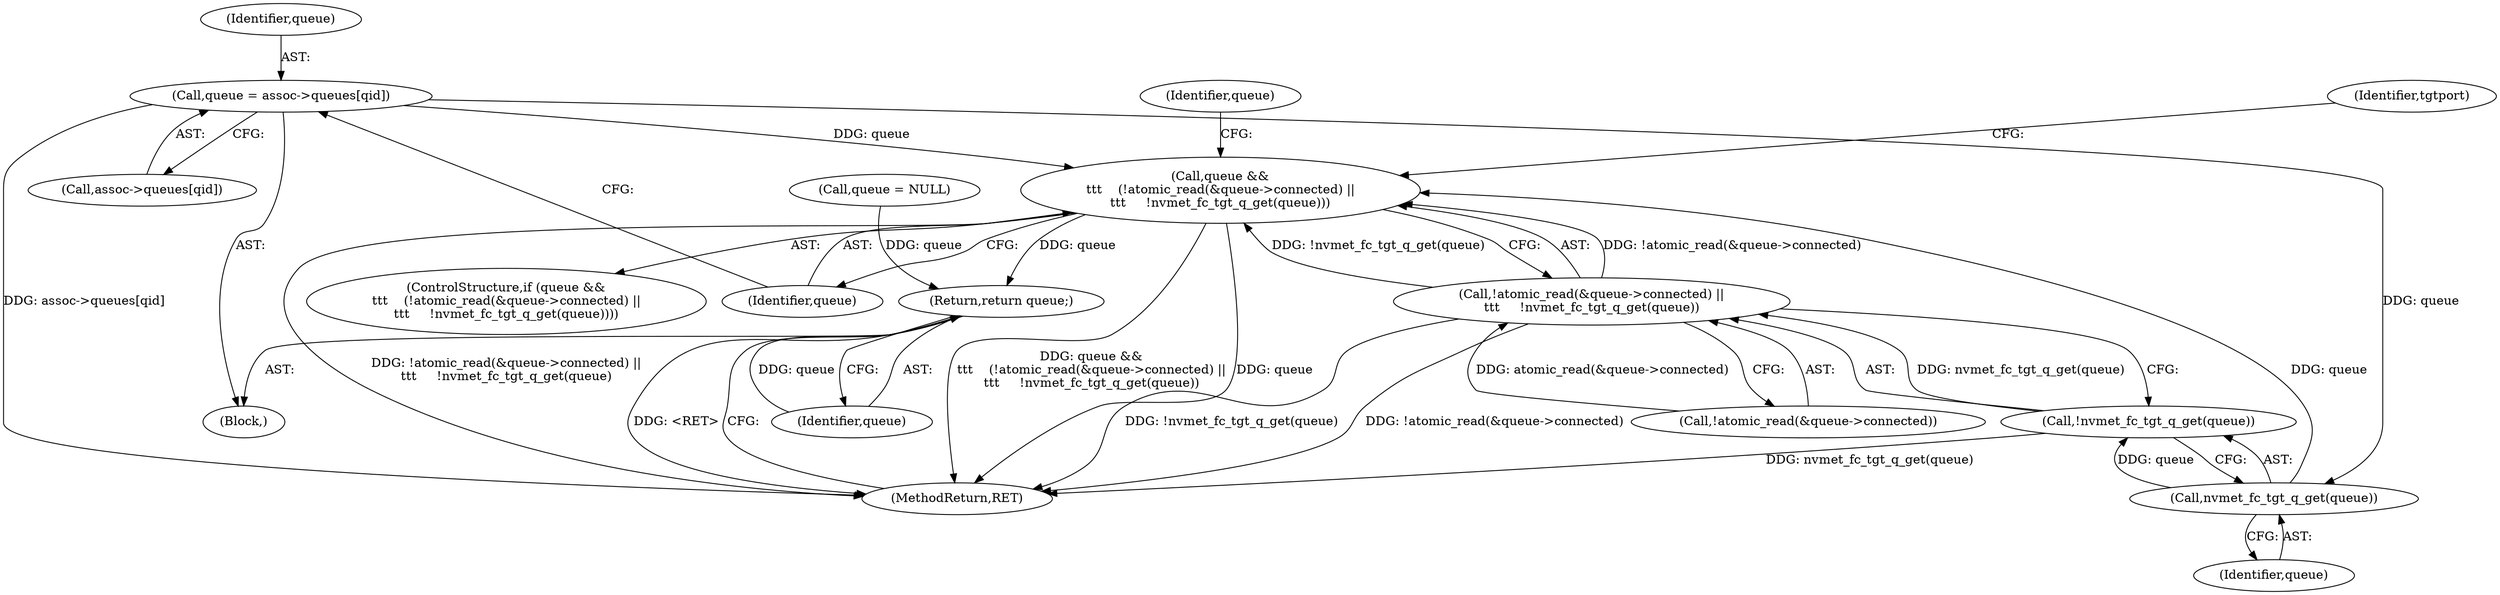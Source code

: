 digraph "0_linux_0c319d3a144d4b8f1ea2047fd614d2149b68f889@array" {
"1000137" [label="(Call,queue = assoc->queues[qid])"];
"1000145" [label="(Call,queue &&\n\t\t\t    (!atomic_read(&queue->connected) ||\n\t\t\t     !nvmet_fc_tgt_q_get(queue)))"];
"1000166" [label="(Return,return queue;)"];
"1000155" [label="(Call,nvmet_fc_tgt_q_get(queue))"];
"1000154" [label="(Call,!nvmet_fc_tgt_q_get(queue))"];
"1000147" [label="(Call,!atomic_read(&queue->connected) ||\n\t\t\t     !nvmet_fc_tgt_q_get(queue))"];
"1000144" [label="(ControlStructure,if (queue &&\n\t\t\t    (!atomic_read(&queue->connected) ||\n\t\t\t     !nvmet_fc_tgt_q_get(queue))))"];
"1000148" [label="(Call,!atomic_read(&queue->connected))"];
"1000156" [label="(Identifier,queue)"];
"1000167" [label="(Identifier,queue)"];
"1000136" [label="(Block,)"];
"1000157" [label="(Call,queue = NULL)"];
"1000155" [label="(Call,nvmet_fc_tgt_q_get(queue))"];
"1000158" [label="(Identifier,queue)"];
"1000176" [label="(MethodReturn,RET)"];
"1000166" [label="(Return,return queue;)"];
"1000154" [label="(Call,!nvmet_fc_tgt_q_get(queue))"];
"1000137" [label="(Call,queue = assoc->queues[qid])"];
"1000146" [label="(Identifier,queue)"];
"1000138" [label="(Identifier,queue)"];
"1000145" [label="(Call,queue &&\n\t\t\t    (!atomic_read(&queue->connected) ||\n\t\t\t     !nvmet_fc_tgt_q_get(queue)))"];
"1000163" [label="(Identifier,tgtport)"];
"1000139" [label="(Call,assoc->queues[qid])"];
"1000147" [label="(Call,!atomic_read(&queue->connected) ||\n\t\t\t     !nvmet_fc_tgt_q_get(queue))"];
"1000137" -> "1000136"  [label="AST: "];
"1000137" -> "1000139"  [label="CFG: "];
"1000138" -> "1000137"  [label="AST: "];
"1000139" -> "1000137"  [label="AST: "];
"1000146" -> "1000137"  [label="CFG: "];
"1000137" -> "1000176"  [label="DDG: assoc->queues[qid]"];
"1000137" -> "1000145"  [label="DDG: queue"];
"1000137" -> "1000155"  [label="DDG: queue"];
"1000145" -> "1000144"  [label="AST: "];
"1000145" -> "1000146"  [label="CFG: "];
"1000145" -> "1000147"  [label="CFG: "];
"1000146" -> "1000145"  [label="AST: "];
"1000147" -> "1000145"  [label="AST: "];
"1000158" -> "1000145"  [label="CFG: "];
"1000163" -> "1000145"  [label="CFG: "];
"1000145" -> "1000176"  [label="DDG: queue &&\n\t\t\t    (!atomic_read(&queue->connected) ||\n\t\t\t     !nvmet_fc_tgt_q_get(queue))"];
"1000145" -> "1000176"  [label="DDG: queue"];
"1000145" -> "1000176"  [label="DDG: !atomic_read(&queue->connected) ||\n\t\t\t     !nvmet_fc_tgt_q_get(queue)"];
"1000155" -> "1000145"  [label="DDG: queue"];
"1000147" -> "1000145"  [label="DDG: !atomic_read(&queue->connected)"];
"1000147" -> "1000145"  [label="DDG: !nvmet_fc_tgt_q_get(queue)"];
"1000145" -> "1000166"  [label="DDG: queue"];
"1000166" -> "1000136"  [label="AST: "];
"1000166" -> "1000167"  [label="CFG: "];
"1000167" -> "1000166"  [label="AST: "];
"1000176" -> "1000166"  [label="CFG: "];
"1000166" -> "1000176"  [label="DDG: <RET>"];
"1000167" -> "1000166"  [label="DDG: queue"];
"1000157" -> "1000166"  [label="DDG: queue"];
"1000155" -> "1000154"  [label="AST: "];
"1000155" -> "1000156"  [label="CFG: "];
"1000156" -> "1000155"  [label="AST: "];
"1000154" -> "1000155"  [label="CFG: "];
"1000155" -> "1000154"  [label="DDG: queue"];
"1000154" -> "1000147"  [label="AST: "];
"1000147" -> "1000154"  [label="CFG: "];
"1000154" -> "1000176"  [label="DDG: nvmet_fc_tgt_q_get(queue)"];
"1000154" -> "1000147"  [label="DDG: nvmet_fc_tgt_q_get(queue)"];
"1000147" -> "1000148"  [label="CFG: "];
"1000148" -> "1000147"  [label="AST: "];
"1000147" -> "1000176"  [label="DDG: !nvmet_fc_tgt_q_get(queue)"];
"1000147" -> "1000176"  [label="DDG: !atomic_read(&queue->connected)"];
"1000148" -> "1000147"  [label="DDG: atomic_read(&queue->connected)"];
}
